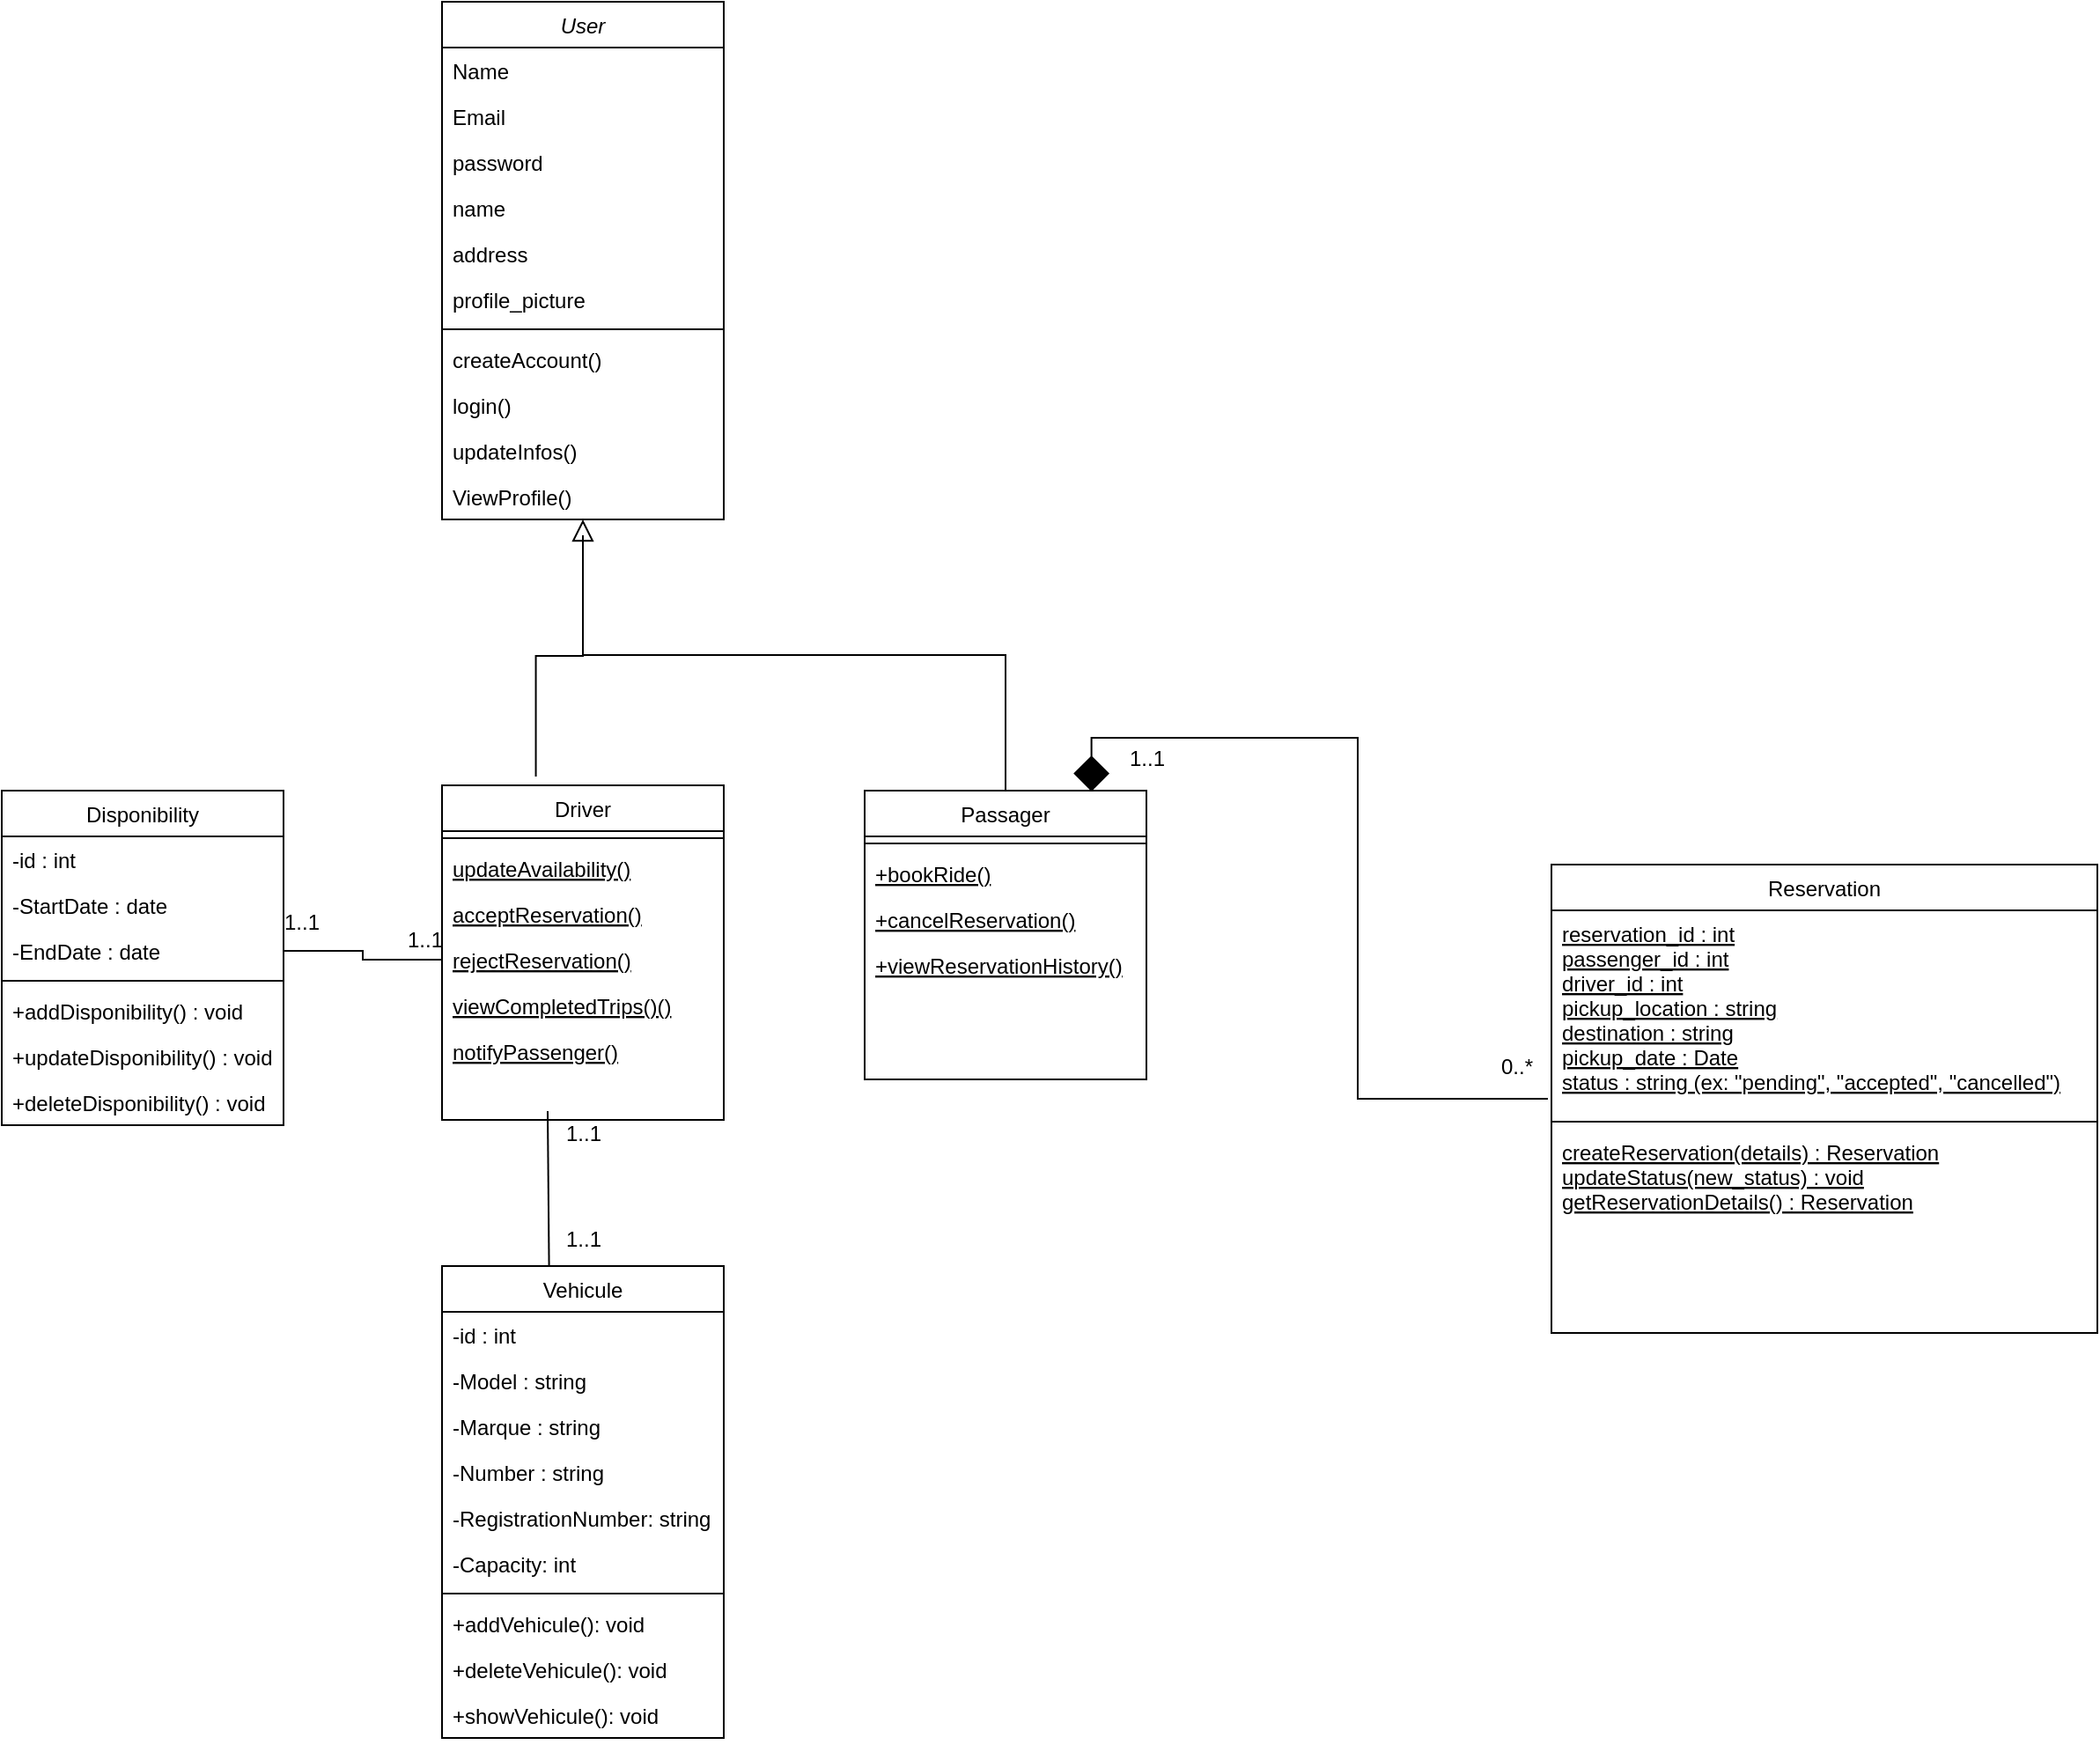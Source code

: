 <mxfile version="26.0.15">
  <diagram id="C5RBs43oDa-KdzZeNtuy" name="Page-1">
    <mxGraphModel dx="2193" dy="1965" grid="1" gridSize="10" guides="1" tooltips="1" connect="1" arrows="1" fold="1" page="1" pageScale="1" pageWidth="827" pageHeight="1169" math="0" shadow="0">
      <root>
        <mxCell id="WIyWlLk6GJQsqaUBKTNV-0" />
        <mxCell id="WIyWlLk6GJQsqaUBKTNV-1" parent="WIyWlLk6GJQsqaUBKTNV-0" />
        <mxCell id="zkfFHV4jXpPFQw0GAbJ--0" value="User" style="swimlane;fontStyle=2;align=center;verticalAlign=top;childLayout=stackLayout;horizontal=1;startSize=26;horizontalStack=0;resizeParent=1;resizeLast=0;collapsible=1;marginBottom=0;rounded=0;shadow=0;strokeWidth=1;" parent="WIyWlLk6GJQsqaUBKTNV-1" vertex="1">
          <mxGeometry x="-540" y="-1100" width="160" height="294" as="geometry">
            <mxRectangle x="230" y="140" width="160" height="26" as="alternateBounds" />
          </mxGeometry>
        </mxCell>
        <mxCell id="zkfFHV4jXpPFQw0GAbJ--1" value="Name" style="text;align=left;verticalAlign=top;spacingLeft=4;spacingRight=4;overflow=hidden;rotatable=0;points=[[0,0.5],[1,0.5]];portConstraint=eastwest;" parent="zkfFHV4jXpPFQw0GAbJ--0" vertex="1">
          <mxGeometry y="26" width="160" height="26" as="geometry" />
        </mxCell>
        <mxCell id="zkfFHV4jXpPFQw0GAbJ--2" value="Email" style="text;align=left;verticalAlign=top;spacingLeft=4;spacingRight=4;overflow=hidden;rotatable=0;points=[[0,0.5],[1,0.5]];portConstraint=eastwest;rounded=0;shadow=0;html=0;" parent="zkfFHV4jXpPFQw0GAbJ--0" vertex="1">
          <mxGeometry y="52" width="160" height="26" as="geometry" />
        </mxCell>
        <mxCell id="zkfFHV4jXpPFQw0GAbJ--3" value="password" style="text;align=left;verticalAlign=top;spacingLeft=4;spacingRight=4;overflow=hidden;rotatable=0;points=[[0,0.5],[1,0.5]];portConstraint=eastwest;rounded=0;shadow=0;html=0;" parent="zkfFHV4jXpPFQw0GAbJ--0" vertex="1">
          <mxGeometry y="78" width="160" height="26" as="geometry" />
        </mxCell>
        <mxCell id="dYS1MTVTvPmcaQBHicDe-1" value="name" style="text;align=left;verticalAlign=top;spacingLeft=4;spacingRight=4;overflow=hidden;rotatable=0;points=[[0,0.5],[1,0.5]];portConstraint=eastwest;rounded=0;shadow=0;html=0;" parent="zkfFHV4jXpPFQw0GAbJ--0" vertex="1">
          <mxGeometry y="104" width="160" height="26" as="geometry" />
        </mxCell>
        <mxCell id="dYS1MTVTvPmcaQBHicDe-0" value="address" style="text;align=left;verticalAlign=top;spacingLeft=4;spacingRight=4;overflow=hidden;rotatable=0;points=[[0,0.5],[1,0.5]];portConstraint=eastwest;rounded=0;shadow=0;html=0;" parent="zkfFHV4jXpPFQw0GAbJ--0" vertex="1">
          <mxGeometry y="130" width="160" height="26" as="geometry" />
        </mxCell>
        <mxCell id="dYS1MTVTvPmcaQBHicDe-3" value="profile_picture" style="text;align=left;verticalAlign=top;spacingLeft=4;spacingRight=4;overflow=hidden;rotatable=0;points=[[0,0.5],[1,0.5]];portConstraint=eastwest;rounded=0;shadow=0;html=0;" parent="zkfFHV4jXpPFQw0GAbJ--0" vertex="1">
          <mxGeometry y="156" width="160" height="26" as="geometry" />
        </mxCell>
        <mxCell id="zkfFHV4jXpPFQw0GAbJ--4" value="" style="line;html=1;strokeWidth=1;align=left;verticalAlign=middle;spacingTop=-1;spacingLeft=3;spacingRight=3;rotatable=0;labelPosition=right;points=[];portConstraint=eastwest;" parent="zkfFHV4jXpPFQw0GAbJ--0" vertex="1">
          <mxGeometry y="182" width="160" height="8" as="geometry" />
        </mxCell>
        <mxCell id="zkfFHV4jXpPFQw0GAbJ--5" value="createAccount()" style="text;align=left;verticalAlign=top;spacingLeft=4;spacingRight=4;overflow=hidden;rotatable=0;points=[[0,0.5],[1,0.5]];portConstraint=eastwest;" parent="zkfFHV4jXpPFQw0GAbJ--0" vertex="1">
          <mxGeometry y="190" width="160" height="26" as="geometry" />
        </mxCell>
        <mxCell id="dYS1MTVTvPmcaQBHicDe-2" value="login()" style="text;align=left;verticalAlign=top;spacingLeft=4;spacingRight=4;overflow=hidden;rotatable=0;points=[[0,0.5],[1,0.5]];portConstraint=eastwest;rounded=0;shadow=0;html=0;" parent="zkfFHV4jXpPFQw0GAbJ--0" vertex="1">
          <mxGeometry y="216" width="160" height="26" as="geometry" />
        </mxCell>
        <mxCell id="dYS1MTVTvPmcaQBHicDe-6" value="updateInfos()" style="text;align=left;verticalAlign=top;spacingLeft=4;spacingRight=4;overflow=hidden;rotatable=0;points=[[0,0.5],[1,0.5]];portConstraint=eastwest;rounded=0;shadow=0;html=0;" parent="zkfFHV4jXpPFQw0GAbJ--0" vertex="1">
          <mxGeometry y="242" width="160" height="26" as="geometry" />
        </mxCell>
        <mxCell id="dYS1MTVTvPmcaQBHicDe-7" value="ViewProfile()" style="text;align=left;verticalAlign=top;spacingLeft=4;spacingRight=4;overflow=hidden;rotatable=0;points=[[0,0.5],[1,0.5]];portConstraint=eastwest;rounded=0;shadow=0;html=0;" parent="zkfFHV4jXpPFQw0GAbJ--0" vertex="1">
          <mxGeometry y="268" width="160" height="26" as="geometry" />
        </mxCell>
        <mxCell id="zkfFHV4jXpPFQw0GAbJ--6" value="Passager" style="swimlane;fontStyle=0;align=center;verticalAlign=top;childLayout=stackLayout;horizontal=1;startSize=26;horizontalStack=0;resizeParent=1;resizeLast=0;collapsible=1;marginBottom=0;rounded=0;shadow=0;strokeWidth=1;" parent="WIyWlLk6GJQsqaUBKTNV-1" vertex="1">
          <mxGeometry x="-300" y="-652" width="160" height="164" as="geometry">
            <mxRectangle x="130" y="380" width="160" height="26" as="alternateBounds" />
          </mxGeometry>
        </mxCell>
        <mxCell id="zkfFHV4jXpPFQw0GAbJ--9" value="" style="line;html=1;strokeWidth=1;align=left;verticalAlign=middle;spacingTop=-1;spacingLeft=3;spacingRight=3;rotatable=0;labelPosition=right;points=[];portConstraint=eastwest;" parent="zkfFHV4jXpPFQw0GAbJ--6" vertex="1">
          <mxGeometry y="26" width="160" height="8" as="geometry" />
        </mxCell>
        <mxCell id="zkfFHV4jXpPFQw0GAbJ--10" value="+bookRide()" style="text;align=left;verticalAlign=top;spacingLeft=4;spacingRight=4;overflow=hidden;rotatable=0;points=[[0,0.5],[1,0.5]];portConstraint=eastwest;fontStyle=4" parent="zkfFHV4jXpPFQw0GAbJ--6" vertex="1">
          <mxGeometry y="34" width="160" height="26" as="geometry" />
        </mxCell>
        <mxCell id="dYS1MTVTvPmcaQBHicDe-19" value="+cancelReservation()" style="text;align=left;verticalAlign=top;spacingLeft=4;spacingRight=4;overflow=hidden;rotatable=0;points=[[0,0.5],[1,0.5]];portConstraint=eastwest;fontStyle=4" parent="zkfFHV4jXpPFQw0GAbJ--6" vertex="1">
          <mxGeometry y="60" width="160" height="26" as="geometry" />
        </mxCell>
        <mxCell id="dYS1MTVTvPmcaQBHicDe-20" value="+viewReservationHistory()" style="text;align=left;verticalAlign=top;spacingLeft=4;spacingRight=4;overflow=hidden;rotatable=0;points=[[0,0.5],[1,0.5]];portConstraint=eastwest;fontStyle=4" parent="zkfFHV4jXpPFQw0GAbJ--6" vertex="1">
          <mxGeometry y="86" width="160" height="26" as="geometry" />
        </mxCell>
        <mxCell id="zkfFHV4jXpPFQw0GAbJ--12" value="" style="endArrow=block;endSize=10;endFill=0;shadow=0;strokeWidth=1;rounded=0;curved=0;edgeStyle=elbowEdgeStyle;elbow=vertical;" parent="WIyWlLk6GJQsqaUBKTNV-1" source="zkfFHV4jXpPFQw0GAbJ--6" target="zkfFHV4jXpPFQw0GAbJ--0" edge="1">
          <mxGeometry width="160" relative="1" as="geometry">
            <mxPoint x="-580" y="-407" as="sourcePoint" />
            <mxPoint x="-580" y="-407" as="targetPoint" />
          </mxGeometry>
        </mxCell>
        <mxCell id="dYS1MTVTvPmcaQBHicDe-9" value="Driver " style="swimlane;fontStyle=0;align=center;verticalAlign=top;childLayout=stackLayout;horizontal=1;startSize=26;horizontalStack=0;resizeParent=1;resizeLast=0;collapsible=1;marginBottom=0;rounded=0;shadow=0;strokeWidth=1;" parent="WIyWlLk6GJQsqaUBKTNV-1" vertex="1">
          <mxGeometry x="-540" y="-655" width="160" height="190" as="geometry">
            <mxRectangle x="130" y="380" width="160" height="26" as="alternateBounds" />
          </mxGeometry>
        </mxCell>
        <mxCell id="dYS1MTVTvPmcaQBHicDe-10" value="" style="line;html=1;strokeWidth=1;align=left;verticalAlign=middle;spacingTop=-1;spacingLeft=3;spacingRight=3;rotatable=0;labelPosition=right;points=[];portConstraint=eastwest;" parent="dYS1MTVTvPmcaQBHicDe-9" vertex="1">
          <mxGeometry y="26" width="160" height="8" as="geometry" />
        </mxCell>
        <mxCell id="dYS1MTVTvPmcaQBHicDe-11" value="updateAvailability()" style="text;align=left;verticalAlign=top;spacingLeft=4;spacingRight=4;overflow=hidden;rotatable=0;points=[[0,0.5],[1,0.5]];portConstraint=eastwest;fontStyle=4" parent="dYS1MTVTvPmcaQBHicDe-9" vertex="1">
          <mxGeometry y="34" width="160" height="26" as="geometry" />
        </mxCell>
        <mxCell id="dYS1MTVTvPmcaQBHicDe-12" value="acceptReservation()" style="text;align=left;verticalAlign=top;spacingLeft=4;spacingRight=4;overflow=hidden;rotatable=0;points=[[0,0.5],[1,0.5]];portConstraint=eastwest;fontStyle=4" parent="dYS1MTVTvPmcaQBHicDe-9" vertex="1">
          <mxGeometry y="60" width="160" height="26" as="geometry" />
        </mxCell>
        <mxCell id="dYS1MTVTvPmcaQBHicDe-15" value="rejectReservation()" style="text;align=left;verticalAlign=top;spacingLeft=4;spacingRight=4;overflow=hidden;rotatable=0;points=[[0,0.5],[1,0.5]];portConstraint=eastwest;fontStyle=4" parent="dYS1MTVTvPmcaQBHicDe-9" vertex="1">
          <mxGeometry y="86" width="160" height="26" as="geometry" />
        </mxCell>
        <mxCell id="dYS1MTVTvPmcaQBHicDe-16" value="viewCompletedTrips()()" style="text;align=left;verticalAlign=top;spacingLeft=4;spacingRight=4;overflow=hidden;rotatable=0;points=[[0,0.5],[1,0.5]];portConstraint=eastwest;fontStyle=4" parent="dYS1MTVTvPmcaQBHicDe-9" vertex="1">
          <mxGeometry y="112" width="160" height="26" as="geometry" />
        </mxCell>
        <mxCell id="dYS1MTVTvPmcaQBHicDe-17" value="notifyPassenger()" style="text;align=left;verticalAlign=top;spacingLeft=4;spacingRight=4;overflow=hidden;rotatable=0;points=[[0,0.5],[1,0.5]];portConstraint=eastwest;fontStyle=4" parent="dYS1MTVTvPmcaQBHicDe-9" vertex="1">
          <mxGeometry y="138" width="160" height="26" as="geometry" />
        </mxCell>
        <mxCell id="dYS1MTVTvPmcaQBHicDe-13" value="" style="endArrow=none;endSize=10;endFill=0;shadow=0;strokeWidth=1;rounded=0;curved=0;edgeStyle=elbowEdgeStyle;elbow=vertical;startFill=0;exitX=0.333;exitY=-0.026;exitDx=0;exitDy=0;exitPerimeter=0;" parent="WIyWlLk6GJQsqaUBKTNV-1" source="dYS1MTVTvPmcaQBHicDe-9" edge="1">
          <mxGeometry width="160" relative="1" as="geometry">
            <mxPoint x="-914.48" y="-658.38" as="sourcePoint" />
            <mxPoint x="-460" y="-797" as="targetPoint" />
          </mxGeometry>
        </mxCell>
        <mxCell id="dYS1MTVTvPmcaQBHicDe-23" value="Reservation" style="swimlane;fontStyle=0;align=center;verticalAlign=top;childLayout=stackLayout;horizontal=1;startSize=26;horizontalStack=0;resizeParent=1;resizeLast=0;collapsible=1;marginBottom=0;rounded=0;shadow=0;strokeWidth=1;" parent="WIyWlLk6GJQsqaUBKTNV-1" vertex="1">
          <mxGeometry x="90" y="-610" width="310" height="266" as="geometry">
            <mxRectangle x="130" y="380" width="160" height="26" as="alternateBounds" />
          </mxGeometry>
        </mxCell>
        <mxCell id="dYS1MTVTvPmcaQBHicDe-25" value="reservation_id : int&#xa;passenger_id : int&#xa;driver_id : int&#xa;pickup_location : string&#xa;destination : string&#xa;pickup_date : Date&#xa;status : string (ex: &quot;pending&quot;, &quot;accepted&quot;, &quot;cancelled&quot;)" style="text;align=left;verticalAlign=top;spacingLeft=4;spacingRight=4;overflow=hidden;rotatable=0;points=[[0,0.5],[1,0.5]];portConstraint=eastwest;fontStyle=4" parent="dYS1MTVTvPmcaQBHicDe-23" vertex="1">
          <mxGeometry y="26" width="310" height="116" as="geometry" />
        </mxCell>
        <mxCell id="dYS1MTVTvPmcaQBHicDe-24" value="" style="line;html=1;strokeWidth=1;align=left;verticalAlign=middle;spacingTop=-1;spacingLeft=3;spacingRight=3;rotatable=0;labelPosition=right;points=[];portConstraint=eastwest;" parent="dYS1MTVTvPmcaQBHicDe-23" vertex="1">
          <mxGeometry y="142" width="310" height="8" as="geometry" />
        </mxCell>
        <mxCell id="dYS1MTVTvPmcaQBHicDe-28" value="createReservation(details) : Reservation&#xa;updateStatus(new_status) : void&#xa;getReservationDetails() : Reservation" style="text;align=left;verticalAlign=top;spacingLeft=4;spacingRight=4;overflow=hidden;rotatable=0;points=[[0,0.5],[1,0.5]];portConstraint=eastwest;fontStyle=4" parent="dYS1MTVTvPmcaQBHicDe-23" vertex="1">
          <mxGeometry y="150" width="310" height="116" as="geometry" />
        </mxCell>
        <mxCell id="nhycIcjVRoTcDxFywQJy-0" value="Disponibility" style="swimlane;fontStyle=0;align=center;verticalAlign=top;childLayout=stackLayout;horizontal=1;startSize=26;horizontalStack=0;resizeParent=1;resizeLast=0;collapsible=1;marginBottom=0;rounded=0;shadow=0;strokeWidth=1;" vertex="1" parent="WIyWlLk6GJQsqaUBKTNV-1">
          <mxGeometry x="-790" y="-652" width="160" height="190" as="geometry">
            <mxRectangle x="130" y="380" width="160" height="26" as="alternateBounds" />
          </mxGeometry>
        </mxCell>
        <mxCell id="nhycIcjVRoTcDxFywQJy-1" value="-id : int" style="text;align=left;verticalAlign=top;spacingLeft=4;spacingRight=4;overflow=hidden;rotatable=0;points=[[0,0.5],[1,0.5]];portConstraint=eastwest;" vertex="1" parent="nhycIcjVRoTcDxFywQJy-0">
          <mxGeometry y="26" width="160" height="26" as="geometry" />
        </mxCell>
        <mxCell id="nhycIcjVRoTcDxFywQJy-2" value="-StartDate : date" style="text;align=left;verticalAlign=top;spacingLeft=4;spacingRight=4;overflow=hidden;rotatable=0;points=[[0,0.5],[1,0.5]];portConstraint=eastwest;" vertex="1" parent="nhycIcjVRoTcDxFywQJy-0">
          <mxGeometry y="52" width="160" height="26" as="geometry" />
        </mxCell>
        <mxCell id="nhycIcjVRoTcDxFywQJy-3" value="-EndDate : date" style="text;align=left;verticalAlign=top;spacingLeft=4;spacingRight=4;overflow=hidden;rotatable=0;points=[[0,0.5],[1,0.5]];portConstraint=eastwest;" vertex="1" parent="nhycIcjVRoTcDxFywQJy-0">
          <mxGeometry y="78" width="160" height="26" as="geometry" />
        </mxCell>
        <mxCell id="nhycIcjVRoTcDxFywQJy-4" value="" style="line;html=1;strokeWidth=1;align=left;verticalAlign=middle;spacingTop=-1;spacingLeft=3;spacingRight=3;rotatable=0;labelPosition=right;points=[];portConstraint=eastwest;" vertex="1" parent="nhycIcjVRoTcDxFywQJy-0">
          <mxGeometry y="104" width="160" height="8" as="geometry" />
        </mxCell>
        <mxCell id="nhycIcjVRoTcDxFywQJy-5" value="+addDisponibility() : void" style="text;align=left;verticalAlign=top;spacingLeft=4;spacingRight=4;overflow=hidden;rotatable=0;points=[[0,0.5],[1,0.5]];portConstraint=eastwest;fontStyle=0" vertex="1" parent="nhycIcjVRoTcDxFywQJy-0">
          <mxGeometry y="112" width="160" height="26" as="geometry" />
        </mxCell>
        <mxCell id="nhycIcjVRoTcDxFywQJy-6" value="+updateDisponibility() : void" style="text;align=left;verticalAlign=top;spacingLeft=4;spacingRight=4;overflow=hidden;rotatable=0;points=[[0,0.5],[1,0.5]];portConstraint=eastwest;fontStyle=0" vertex="1" parent="nhycIcjVRoTcDxFywQJy-0">
          <mxGeometry y="138" width="160" height="26" as="geometry" />
        </mxCell>
        <mxCell id="nhycIcjVRoTcDxFywQJy-7" value="+deleteDisponibility() : void" style="text;align=left;verticalAlign=top;spacingLeft=4;spacingRight=4;overflow=hidden;rotatable=0;points=[[0,0.5],[1,0.5]];portConstraint=eastwest;fontStyle=0" vertex="1" parent="nhycIcjVRoTcDxFywQJy-0">
          <mxGeometry y="164" width="160" height="26" as="geometry" />
        </mxCell>
        <mxCell id="nhycIcjVRoTcDxFywQJy-8" style="edgeStyle=orthogonalEdgeStyle;rounded=0;orthogonalLoop=1;jettySize=auto;html=1;entryX=0;entryY=0.5;entryDx=0;entryDy=0;endArrow=none;startFill=0;" edge="1" parent="WIyWlLk6GJQsqaUBKTNV-1" source="nhycIcjVRoTcDxFywQJy-3" target="dYS1MTVTvPmcaQBHicDe-15">
          <mxGeometry relative="1" as="geometry" />
        </mxCell>
        <mxCell id="nhycIcjVRoTcDxFywQJy-20" style="rounded=0;orthogonalLoop=1;jettySize=auto;html=1;endArrow=none;endFill=1;startSize=31;endSize=23;strokeWidth=1;exitX=0.38;exitY=0.001;exitDx=0;exitDy=0;exitPerimeter=0;startFill=0;" edge="1" parent="WIyWlLk6GJQsqaUBKTNV-1" source="nhycIcjVRoTcDxFywQJy-9">
          <mxGeometry relative="1" as="geometry">
            <mxPoint x="-480" y="-470" as="targetPoint" />
            <mxPoint x="-660" y="-296.0" as="sourcePoint" />
          </mxGeometry>
        </mxCell>
        <mxCell id="nhycIcjVRoTcDxFywQJy-9" value="Vehicule" style="swimlane;fontStyle=0;align=center;verticalAlign=top;childLayout=stackLayout;horizontal=1;startSize=26;horizontalStack=0;resizeParent=1;resizeLast=0;collapsible=1;marginBottom=0;rounded=0;shadow=0;strokeWidth=1;" vertex="1" parent="WIyWlLk6GJQsqaUBKTNV-1">
          <mxGeometry x="-540" y="-382" width="160" height="268" as="geometry">
            <mxRectangle x="550" y="140" width="160" height="26" as="alternateBounds" />
          </mxGeometry>
        </mxCell>
        <mxCell id="nhycIcjVRoTcDxFywQJy-10" value="-id : int" style="text;align=left;verticalAlign=top;spacingLeft=4;spacingRight=4;overflow=hidden;rotatable=0;points=[[0,0.5],[1,0.5]];portConstraint=eastwest;" vertex="1" parent="nhycIcjVRoTcDxFywQJy-9">
          <mxGeometry y="26" width="160" height="26" as="geometry" />
        </mxCell>
        <mxCell id="nhycIcjVRoTcDxFywQJy-11" value="-Model : string" style="text;align=left;verticalAlign=top;spacingLeft=4;spacingRight=4;overflow=hidden;rotatable=0;points=[[0,0.5],[1,0.5]];portConstraint=eastwest;" vertex="1" parent="nhycIcjVRoTcDxFywQJy-9">
          <mxGeometry y="52" width="160" height="26" as="geometry" />
        </mxCell>
        <mxCell id="nhycIcjVRoTcDxFywQJy-12" value="-Marque : string" style="text;align=left;verticalAlign=top;spacingLeft=4;spacingRight=4;overflow=hidden;rotatable=0;points=[[0,0.5],[1,0.5]];portConstraint=eastwest;" vertex="1" parent="nhycIcjVRoTcDxFywQJy-9">
          <mxGeometry y="78" width="160" height="26" as="geometry" />
        </mxCell>
        <mxCell id="nhycIcjVRoTcDxFywQJy-13" value="-Number : string" style="text;align=left;verticalAlign=top;spacingLeft=4;spacingRight=4;overflow=hidden;rotatable=0;points=[[0,0.5],[1,0.5]];portConstraint=eastwest;rounded=0;shadow=0;html=0;" vertex="1" parent="nhycIcjVRoTcDxFywQJy-9">
          <mxGeometry y="104" width="160" height="26" as="geometry" />
        </mxCell>
        <mxCell id="nhycIcjVRoTcDxFywQJy-14" value="-RegistrationNumber: string" style="text;align=left;verticalAlign=top;spacingLeft=4;spacingRight=4;overflow=hidden;rotatable=0;points=[[0,0.5],[1,0.5]];portConstraint=eastwest;rounded=0;shadow=0;html=0;" vertex="1" parent="nhycIcjVRoTcDxFywQJy-9">
          <mxGeometry y="130" width="160" height="26" as="geometry" />
        </mxCell>
        <mxCell id="nhycIcjVRoTcDxFywQJy-15" value="-Capacity: int" style="text;align=left;verticalAlign=top;spacingLeft=4;spacingRight=4;overflow=hidden;rotatable=0;points=[[0,0.5],[1,0.5]];portConstraint=eastwest;rounded=0;shadow=0;html=0;" vertex="1" parent="nhycIcjVRoTcDxFywQJy-9">
          <mxGeometry y="156" width="160" height="26" as="geometry" />
        </mxCell>
        <mxCell id="nhycIcjVRoTcDxFywQJy-16" value="" style="line;html=1;strokeWidth=1;align=left;verticalAlign=middle;spacingTop=-1;spacingLeft=3;spacingRight=3;rotatable=0;labelPosition=right;points=[];portConstraint=eastwest;" vertex="1" parent="nhycIcjVRoTcDxFywQJy-9">
          <mxGeometry y="182" width="160" height="8" as="geometry" />
        </mxCell>
        <mxCell id="nhycIcjVRoTcDxFywQJy-17" value="+addVehicule(): void" style="text;align=left;verticalAlign=top;spacingLeft=4;spacingRight=4;overflow=hidden;rotatable=0;points=[[0,0.5],[1,0.5]];portConstraint=eastwest;rounded=0;shadow=0;html=0;" vertex="1" parent="nhycIcjVRoTcDxFywQJy-9">
          <mxGeometry y="190" width="160" height="26" as="geometry" />
        </mxCell>
        <mxCell id="nhycIcjVRoTcDxFywQJy-18" value="+deleteVehicule(): void" style="text;align=left;verticalAlign=top;spacingLeft=4;spacingRight=4;overflow=hidden;rotatable=0;points=[[0,0.5],[1,0.5]];portConstraint=eastwest;rounded=0;shadow=0;html=0;" vertex="1" parent="nhycIcjVRoTcDxFywQJy-9">
          <mxGeometry y="216" width="160" height="26" as="geometry" />
        </mxCell>
        <mxCell id="nhycIcjVRoTcDxFywQJy-19" value="+showVehicule(): void" style="text;align=left;verticalAlign=top;spacingLeft=4;spacingRight=4;overflow=hidden;rotatable=0;points=[[0,0.5],[1,0.5]];portConstraint=eastwest;rounded=0;shadow=0;html=0;" vertex="1" parent="nhycIcjVRoTcDxFywQJy-9">
          <mxGeometry y="242" width="160" height="26" as="geometry" />
        </mxCell>
        <mxCell id="nhycIcjVRoTcDxFywQJy-23" style="edgeStyle=orthogonalEdgeStyle;rounded=0;orthogonalLoop=1;jettySize=auto;html=1;endArrow=diamond;startFill=0;entryX=0.805;entryY=0.003;entryDx=0;entryDy=0;entryPerimeter=0;startArrow=none;endSize=18;targetPerimeterSpacing=16;sourcePerimeterSpacing=2;startSize=30;endFill=1;" edge="1" parent="WIyWlLk6GJQsqaUBKTNV-1" source="dYS1MTVTvPmcaQBHicDe-23" target="zkfFHV4jXpPFQw0GAbJ--6">
          <mxGeometry relative="1" as="geometry">
            <mxPoint x="-170" y="-660" as="targetPoint" />
          </mxGeometry>
        </mxCell>
        <mxCell id="nhycIcjVRoTcDxFywQJy-24" value="1..1" style="text;html=1;align=center;verticalAlign=middle;resizable=0;points=[];autosize=1;strokeColor=none;fillColor=none;" vertex="1" parent="WIyWlLk6GJQsqaUBKTNV-1">
          <mxGeometry x="-160" y="-685" width="40" height="30" as="geometry" />
        </mxCell>
        <mxCell id="nhycIcjVRoTcDxFywQJy-25" value="0..*" style="text;html=1;align=center;verticalAlign=middle;resizable=0;points=[];autosize=1;strokeColor=none;fillColor=none;" vertex="1" parent="WIyWlLk6GJQsqaUBKTNV-1">
          <mxGeometry x="50" y="-510" width="40" height="30" as="geometry" />
        </mxCell>
        <mxCell id="nhycIcjVRoTcDxFywQJy-26" value="1..1" style="text;html=1;align=center;verticalAlign=middle;resizable=0;points=[];autosize=1;strokeColor=none;fillColor=none;" vertex="1" parent="WIyWlLk6GJQsqaUBKTNV-1">
          <mxGeometry x="-480" y="-472" width="40" height="30" as="geometry" />
        </mxCell>
        <mxCell id="nhycIcjVRoTcDxFywQJy-27" value="1..1" style="text;html=1;align=center;verticalAlign=middle;resizable=0;points=[];autosize=1;strokeColor=none;fillColor=none;" vertex="1" parent="WIyWlLk6GJQsqaUBKTNV-1">
          <mxGeometry x="-480" y="-412" width="40" height="30" as="geometry" />
        </mxCell>
        <mxCell id="nhycIcjVRoTcDxFywQJy-28" value="1..1" style="text;html=1;align=center;verticalAlign=middle;resizable=0;points=[];autosize=1;strokeColor=none;fillColor=none;" vertex="1" parent="WIyWlLk6GJQsqaUBKTNV-1">
          <mxGeometry x="-640" y="-592" width="40" height="30" as="geometry" />
        </mxCell>
        <mxCell id="nhycIcjVRoTcDxFywQJy-29" value="1..1" style="text;html=1;align=center;verticalAlign=middle;resizable=0;points=[];autosize=1;strokeColor=none;fillColor=none;" vertex="1" parent="WIyWlLk6GJQsqaUBKTNV-1">
          <mxGeometry x="-570" y="-582" width="40" height="30" as="geometry" />
        </mxCell>
      </root>
    </mxGraphModel>
  </diagram>
</mxfile>
